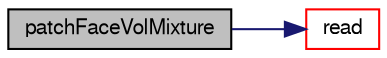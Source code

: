 digraph "patchFaceVolMixture"
{
  bgcolor="transparent";
  edge [fontname="FreeSans",fontsize="10",labelfontname="FreeSans",labelfontsize="10"];
  node [fontname="FreeSans",fontsize="10",shape=record];
  rankdir="LR";
  Node167 [label="patchFaceVolMixture",height=0.2,width=0.4,color="black", fillcolor="grey75", style="filled", fontcolor="black"];
  Node167 -> Node168 [color="midnightblue",fontsize="10",style="solid",fontname="FreeSans"];
  Node168 [label="read",height=0.2,width=0.4,color="red",URL="$a29770.html#aa9b8764750bd9ff67ca32b6551dc7847",tooltip="Read dictionary. "];
}
